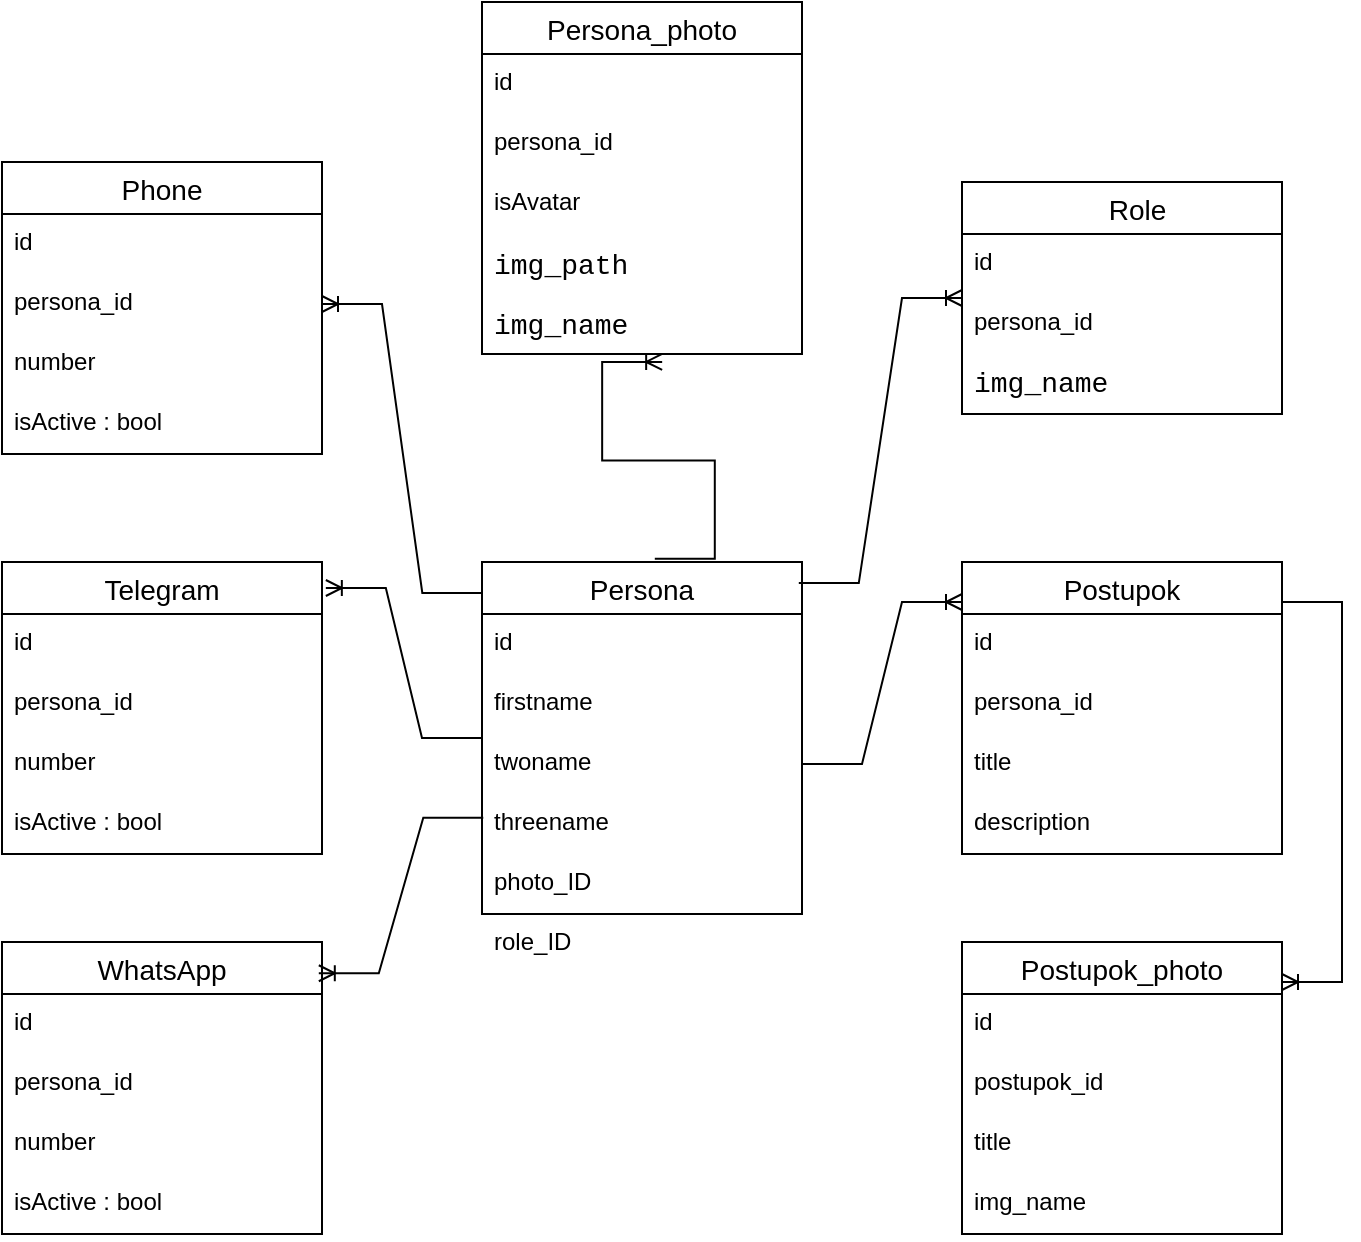<mxfile version="26.0.12">
  <diagram name="Страница — 1" id="rqFjwhLLgfaCHRc58nPT">
    <mxGraphModel dx="1430" dy="786" grid="1" gridSize="10" guides="1" tooltips="1" connect="1" arrows="1" fold="1" page="1" pageScale="1" pageWidth="827" pageHeight="1169" math="0" shadow="0">
      <root>
        <mxCell id="0" />
        <mxCell id="1" parent="0" />
        <mxCell id="tAubuktEaqvOWZdJDnBI-15" value="Persona" style="swimlane;fontStyle=0;childLayout=stackLayout;horizontal=1;startSize=26;horizontalStack=0;resizeParent=1;resizeParentMax=0;resizeLast=0;collapsible=1;marginBottom=0;align=center;fontSize=14;" parent="1" vertex="1">
          <mxGeometry x="320" y="320" width="160" height="176" as="geometry" />
        </mxCell>
        <mxCell id="tAubuktEaqvOWZdJDnBI-16" value="id" style="text;strokeColor=none;fillColor=none;spacingLeft=4;spacingRight=4;overflow=hidden;rotatable=0;points=[[0,0.5],[1,0.5]];portConstraint=eastwest;fontSize=12;whiteSpace=wrap;html=1;" parent="tAubuktEaqvOWZdJDnBI-15" vertex="1">
          <mxGeometry y="26" width="160" height="30" as="geometry" />
        </mxCell>
        <mxCell id="2F8qlgijwa2bp6TupC8a-22" value="firstname" style="text;strokeColor=none;fillColor=none;spacingLeft=4;spacingRight=4;overflow=hidden;rotatable=0;points=[[0,0.5],[1,0.5]];portConstraint=eastwest;fontSize=12;whiteSpace=wrap;html=1;" parent="tAubuktEaqvOWZdJDnBI-15" vertex="1">
          <mxGeometry y="56" width="160" height="30" as="geometry" />
        </mxCell>
        <mxCell id="2F8qlgijwa2bp6TupC8a-25" value="twoname" style="text;strokeColor=none;fillColor=none;spacingLeft=4;spacingRight=4;overflow=hidden;rotatable=0;points=[[0,0.5],[1,0.5]];portConstraint=eastwest;fontSize=12;whiteSpace=wrap;html=1;" parent="tAubuktEaqvOWZdJDnBI-15" vertex="1">
          <mxGeometry y="86" width="160" height="30" as="geometry" />
        </mxCell>
        <mxCell id="2F8qlgijwa2bp6TupC8a-27" value="three&lt;span style=&quot;background-color: transparent; color: light-dark(rgb(0, 0, 0), rgb(255, 255, 255));&quot;&gt;name&lt;/span&gt;" style="text;strokeColor=none;fillColor=none;spacingLeft=4;spacingRight=4;overflow=hidden;rotatable=0;points=[[0,0.5],[1,0.5]];portConstraint=eastwest;fontSize=12;whiteSpace=wrap;html=1;" parent="tAubuktEaqvOWZdJDnBI-15" vertex="1">
          <mxGeometry y="116" width="160" height="30" as="geometry" />
        </mxCell>
        <mxCell id="G614HFBxaq0WE4ENSXS1-1" value="photo&lt;span style=&quot;background-color: transparent; color: light-dark(rgb(0, 0, 0), rgb(255, 255, 255));&quot;&gt;_&lt;/span&gt;&lt;span style=&quot;background-color: transparent; color: light-dark(rgb(0, 0, 0), rgb(255, 255, 255));&quot;&gt;ID&lt;/span&gt;" style="text;strokeColor=none;fillColor=none;spacingLeft=4;spacingRight=4;overflow=hidden;rotatable=0;points=[[0,0.5],[1,0.5]];portConstraint=eastwest;fontSize=12;whiteSpace=wrap;html=1;" parent="tAubuktEaqvOWZdJDnBI-15" vertex="1">
          <mxGeometry y="146" width="160" height="30" as="geometry" />
        </mxCell>
        <mxCell id="v8wSYPPaBEP68lF0clJw-2" value="Phone" style="swimlane;fontStyle=0;childLayout=stackLayout;horizontal=1;startSize=26;horizontalStack=0;resizeParent=1;resizeParentMax=0;resizeLast=0;collapsible=1;marginBottom=0;align=center;fontSize=14;" parent="1" vertex="1">
          <mxGeometry x="80" y="120" width="160" height="146" as="geometry" />
        </mxCell>
        <mxCell id="v8wSYPPaBEP68lF0clJw-3" value="id" style="text;strokeColor=none;fillColor=none;spacingLeft=4;spacingRight=4;overflow=hidden;rotatable=0;points=[[0,0.5],[1,0.5]];portConstraint=eastwest;fontSize=12;whiteSpace=wrap;html=1;rounded=0;" parent="v8wSYPPaBEP68lF0clJw-2" vertex="1">
          <mxGeometry y="26" width="160" height="30" as="geometry" />
        </mxCell>
        <mxCell id="v8wSYPPaBEP68lF0clJw-4" value="persona_id" style="text;strokeColor=none;fillColor=none;spacingLeft=4;spacingRight=4;overflow=hidden;rotatable=0;points=[[0,0.5],[1,0.5]];portConstraint=eastwest;fontSize=12;whiteSpace=wrap;html=1;" parent="v8wSYPPaBEP68lF0clJw-2" vertex="1">
          <mxGeometry y="56" width="160" height="30" as="geometry" />
        </mxCell>
        <mxCell id="v8wSYPPaBEP68lF0clJw-5" value="number" style="text;strokeColor=none;fillColor=none;spacingLeft=4;spacingRight=4;overflow=hidden;rotatable=0;points=[[0,0.5],[1,0.5]];portConstraint=eastwest;fontSize=12;whiteSpace=wrap;html=1;" parent="v8wSYPPaBEP68lF0clJw-2" vertex="1">
          <mxGeometry y="86" width="160" height="30" as="geometry" />
        </mxCell>
        <mxCell id="2F8qlgijwa2bp6TupC8a-3" value="isActive : bool" style="text;strokeColor=none;fillColor=none;spacingLeft=4;spacingRight=4;overflow=hidden;rotatable=0;points=[[0,0.5],[1,0.5]];portConstraint=eastwest;fontSize=12;whiteSpace=wrap;html=1;" parent="v8wSYPPaBEP68lF0clJw-2" vertex="1">
          <mxGeometry y="116" width="160" height="30" as="geometry" />
        </mxCell>
        <mxCell id="v8wSYPPaBEP68lF0clJw-8" value="WhatsApp" style="swimlane;fontStyle=0;childLayout=stackLayout;horizontal=1;startSize=26;horizontalStack=0;resizeParent=1;resizeParentMax=0;resizeLast=0;collapsible=1;marginBottom=0;align=center;fontSize=14;" parent="1" vertex="1">
          <mxGeometry x="80" y="510" width="160" height="146" as="geometry" />
        </mxCell>
        <mxCell id="v8wSYPPaBEP68lF0clJw-9" value="id" style="text;strokeColor=none;fillColor=none;spacingLeft=4;spacingRight=4;overflow=hidden;rotatable=0;points=[[0,0.5],[1,0.5]];portConstraint=eastwest;fontSize=12;whiteSpace=wrap;html=1;rounded=0;" parent="v8wSYPPaBEP68lF0clJw-8" vertex="1">
          <mxGeometry y="26" width="160" height="30" as="geometry" />
        </mxCell>
        <mxCell id="v8wSYPPaBEP68lF0clJw-10" value="persona_id" style="text;strokeColor=none;fillColor=none;spacingLeft=4;spacingRight=4;overflow=hidden;rotatable=0;points=[[0,0.5],[1,0.5]];portConstraint=eastwest;fontSize=12;whiteSpace=wrap;html=1;" parent="v8wSYPPaBEP68lF0clJw-8" vertex="1">
          <mxGeometry y="56" width="160" height="30" as="geometry" />
        </mxCell>
        <mxCell id="2F8qlgijwa2bp6TupC8a-1" value="number" style="text;strokeColor=none;fillColor=none;spacingLeft=4;spacingRight=4;overflow=hidden;rotatable=0;points=[[0,0.5],[1,0.5]];portConstraint=eastwest;fontSize=12;whiteSpace=wrap;html=1;" parent="v8wSYPPaBEP68lF0clJw-8" vertex="1">
          <mxGeometry y="86" width="160" height="30" as="geometry" />
        </mxCell>
        <mxCell id="v8wSYPPaBEP68lF0clJw-17" value="isActive : bool" style="text;strokeColor=none;fillColor=none;spacingLeft=4;spacingRight=4;overflow=hidden;rotatable=0;points=[[0,0.5],[1,0.5]];portConstraint=eastwest;fontSize=12;whiteSpace=wrap;html=1;" parent="v8wSYPPaBEP68lF0clJw-8" vertex="1">
          <mxGeometry y="116" width="160" height="30" as="geometry" />
        </mxCell>
        <mxCell id="v8wSYPPaBEP68lF0clJw-18" value="Telegram" style="swimlane;fontStyle=0;childLayout=stackLayout;horizontal=1;startSize=26;horizontalStack=0;resizeParent=1;resizeParentMax=0;resizeLast=0;collapsible=1;marginBottom=0;align=center;fontSize=14;" parent="1" vertex="1">
          <mxGeometry x="80" y="320" width="160" height="146" as="geometry" />
        </mxCell>
        <mxCell id="v8wSYPPaBEP68lF0clJw-19" value="id" style="text;strokeColor=none;fillColor=none;spacingLeft=4;spacingRight=4;overflow=hidden;rotatable=0;points=[[0,0.5],[1,0.5]];portConstraint=eastwest;fontSize=12;whiteSpace=wrap;html=1;rounded=0;" parent="v8wSYPPaBEP68lF0clJw-18" vertex="1">
          <mxGeometry y="26" width="160" height="30" as="geometry" />
        </mxCell>
        <mxCell id="v8wSYPPaBEP68lF0clJw-20" value="persona_id" style="text;strokeColor=none;fillColor=none;spacingLeft=4;spacingRight=4;overflow=hidden;rotatable=0;points=[[0,0.5],[1,0.5]];portConstraint=eastwest;fontSize=12;whiteSpace=wrap;html=1;" parent="v8wSYPPaBEP68lF0clJw-18" vertex="1">
          <mxGeometry y="56" width="160" height="30" as="geometry" />
        </mxCell>
        <mxCell id="v8wSYPPaBEP68lF0clJw-21" value="number" style="text;strokeColor=none;fillColor=none;spacingLeft=4;spacingRight=4;overflow=hidden;rotatable=0;points=[[0,0.5],[1,0.5]];portConstraint=eastwest;fontSize=12;whiteSpace=wrap;html=1;" parent="v8wSYPPaBEP68lF0clJw-18" vertex="1">
          <mxGeometry y="86" width="160" height="30" as="geometry" />
        </mxCell>
        <mxCell id="2F8qlgijwa2bp6TupC8a-2" value="isActive : bool" style="text;strokeColor=none;fillColor=none;spacingLeft=4;spacingRight=4;overflow=hidden;rotatable=0;points=[[0,0.5],[1,0.5]];portConstraint=eastwest;fontSize=12;whiteSpace=wrap;html=1;" parent="v8wSYPPaBEP68lF0clJw-18" vertex="1">
          <mxGeometry y="116" width="160" height="30" as="geometry" />
        </mxCell>
        <mxCell id="v8wSYPPaBEP68lF0clJw-24" value="Persona_photo" style="swimlane;fontStyle=0;childLayout=stackLayout;horizontal=1;startSize=26;horizontalStack=0;resizeParent=1;resizeParentMax=0;resizeLast=0;collapsible=1;marginBottom=0;align=center;fontSize=14;" parent="1" vertex="1">
          <mxGeometry x="320" y="40" width="160" height="176" as="geometry" />
        </mxCell>
        <mxCell id="v8wSYPPaBEP68lF0clJw-25" value="id" style="text;strokeColor=none;fillColor=none;spacingLeft=4;spacingRight=4;overflow=hidden;rotatable=0;points=[[0,0.5],[1,0.5]];portConstraint=eastwest;fontSize=12;whiteSpace=wrap;html=1;rounded=0;" parent="v8wSYPPaBEP68lF0clJw-24" vertex="1">
          <mxGeometry y="26" width="160" height="30" as="geometry" />
        </mxCell>
        <mxCell id="v8wSYPPaBEP68lF0clJw-26" value="persona_id" style="text;strokeColor=none;fillColor=none;spacingLeft=4;spacingRight=4;overflow=hidden;rotatable=0;points=[[0,0.5],[1,0.5]];portConstraint=eastwest;fontSize=12;whiteSpace=wrap;html=1;" parent="v8wSYPPaBEP68lF0clJw-24" vertex="1">
          <mxGeometry y="56" width="160" height="30" as="geometry" />
        </mxCell>
        <mxCell id="2F8qlgijwa2bp6TupC8a-24" value="isAvatar" style="text;strokeColor=none;fillColor=none;spacingLeft=4;spacingRight=4;overflow=hidden;rotatable=0;points=[[0,0.5],[1,0.5]];portConstraint=eastwest;fontSize=12;whiteSpace=wrap;html=1;" parent="v8wSYPPaBEP68lF0clJw-24" vertex="1">
          <mxGeometry y="86" width="160" height="30" as="geometry" />
        </mxCell>
        <mxCell id="G614HFBxaq0WE4ENSXS1-3" value="&lt;div style=&quot;font-family: Consolas, &amp;quot;Courier New&amp;quot;, monospace; font-size: 14px; line-height: 19px; white-space: pre;&quot;&gt;img_path&lt;/div&gt;" style="text;strokeColor=none;fillColor=none;spacingLeft=4;spacingRight=4;overflow=hidden;rotatable=0;points=[[0,0.5],[1,0.5]];portConstraint=eastwest;fontSize=12;whiteSpace=wrap;html=1;labelBackgroundColor=default;fontColor=#000000;" parent="v8wSYPPaBEP68lF0clJw-24" vertex="1">
          <mxGeometry y="116" width="160" height="30" as="geometry" />
        </mxCell>
        <mxCell id="v8wSYPPaBEP68lF0clJw-27" value="&lt;div style=&quot;font-family: Consolas, &amp;quot;Courier New&amp;quot;, monospace; font-size: 14px; line-height: 19px; white-space: pre;&quot;&gt;img_name&lt;/div&gt;" style="text;strokeColor=none;fillColor=none;spacingLeft=4;spacingRight=4;overflow=hidden;rotatable=0;points=[[0,0.5],[1,0.5]];portConstraint=eastwest;fontSize=12;whiteSpace=wrap;html=1;labelBackgroundColor=default;fontColor=#000000;" parent="v8wSYPPaBEP68lF0clJw-24" vertex="1">
          <mxGeometry y="146" width="160" height="30" as="geometry" />
        </mxCell>
        <mxCell id="v8wSYPPaBEP68lF0clJw-29" value="" style="edgeStyle=entityRelationEdgeStyle;fontSize=12;html=1;endArrow=ERoneToMany;rounded=0;entryX=0.563;entryY=1.133;entryDx=0;entryDy=0;exitX=0.54;exitY=-0.009;exitDx=0;exitDy=0;exitPerimeter=0;entryPerimeter=0;" parent="1" source="tAubuktEaqvOWZdJDnBI-15" target="v8wSYPPaBEP68lF0clJw-27" edge="1">
          <mxGeometry width="100" height="100" relative="1" as="geometry">
            <mxPoint x="400" y="556" as="sourcePoint" />
            <mxPoint x="500" y="456" as="targetPoint" />
          </mxGeometry>
        </mxCell>
        <mxCell id="2F8qlgijwa2bp6TupC8a-4" value="Postupok" style="swimlane;fontStyle=0;childLayout=stackLayout;horizontal=1;startSize=26;horizontalStack=0;resizeParent=1;resizeParentMax=0;resizeLast=0;collapsible=1;marginBottom=0;align=center;fontSize=14;" parent="1" vertex="1">
          <mxGeometry x="560" y="320" width="160" height="146" as="geometry" />
        </mxCell>
        <mxCell id="2F8qlgijwa2bp6TupC8a-5" value="id" style="text;strokeColor=none;fillColor=none;spacingLeft=4;spacingRight=4;overflow=hidden;rotatable=0;points=[[0,0.5],[1,0.5]];portConstraint=eastwest;fontSize=12;whiteSpace=wrap;html=1;rounded=0;" parent="2F8qlgijwa2bp6TupC8a-4" vertex="1">
          <mxGeometry y="26" width="160" height="30" as="geometry" />
        </mxCell>
        <mxCell id="2F8qlgijwa2bp6TupC8a-15" value="persona_id" style="text;strokeColor=none;fillColor=none;spacingLeft=4;spacingRight=4;overflow=hidden;rotatable=0;points=[[0,0.5],[1,0.5]];portConstraint=eastwest;fontSize=12;whiteSpace=wrap;html=1;" parent="2F8qlgijwa2bp6TupC8a-4" vertex="1">
          <mxGeometry y="56" width="160" height="30" as="geometry" />
        </mxCell>
        <mxCell id="2F8qlgijwa2bp6TupC8a-14" value="title" style="text;strokeColor=none;fillColor=none;spacingLeft=4;spacingRight=4;overflow=hidden;rotatable=0;points=[[0,0.5],[1,0.5]];portConstraint=eastwest;fontSize=12;whiteSpace=wrap;html=1;" parent="2F8qlgijwa2bp6TupC8a-4" vertex="1">
          <mxGeometry y="86" width="160" height="30" as="geometry" />
        </mxCell>
        <mxCell id="2F8qlgijwa2bp6TupC8a-6" value="description" style="text;strokeColor=none;fillColor=none;spacingLeft=4;spacingRight=4;overflow=hidden;rotatable=0;points=[[0,0.5],[1,0.5]];portConstraint=eastwest;fontSize=12;whiteSpace=wrap;html=1;" parent="2F8qlgijwa2bp6TupC8a-4" vertex="1">
          <mxGeometry y="116" width="160" height="30" as="geometry" />
        </mxCell>
        <mxCell id="2F8qlgijwa2bp6TupC8a-8" value="    Role" style="swimlane;fontStyle=0;childLayout=stackLayout;horizontal=1;startSize=26;horizontalStack=0;resizeParent=1;resizeParentMax=0;resizeLast=0;collapsible=1;marginBottom=0;align=center;fontSize=14;" parent="1" vertex="1">
          <mxGeometry x="560" y="130" width="160" height="116" as="geometry" />
        </mxCell>
        <mxCell id="2F8qlgijwa2bp6TupC8a-9" value="id" style="text;strokeColor=none;fillColor=none;spacingLeft=4;spacingRight=4;overflow=hidden;rotatable=0;points=[[0,0.5],[1,0.5]];portConstraint=eastwest;fontSize=12;whiteSpace=wrap;html=1;rounded=0;" parent="2F8qlgijwa2bp6TupC8a-8" vertex="1">
          <mxGeometry y="26" width="160" height="30" as="geometry" />
        </mxCell>
        <mxCell id="2F8qlgijwa2bp6TupC8a-10" value="persona_id" style="text;strokeColor=none;fillColor=none;spacingLeft=4;spacingRight=4;overflow=hidden;rotatable=0;points=[[0,0.5],[1,0.5]];portConstraint=eastwest;fontSize=12;whiteSpace=wrap;html=1;" parent="2F8qlgijwa2bp6TupC8a-8" vertex="1">
          <mxGeometry y="56" width="160" height="30" as="geometry" />
        </mxCell>
        <mxCell id="2F8qlgijwa2bp6TupC8a-11" value="&lt;span style=&quot;font-family: Consolas, &amp;quot;Courier New&amp;quot;, monospace; font-size: 14px; white-space: pre; background-color: rgb(255, 255, 255);&quot;&gt;img_name&lt;/span&gt;" style="text;strokeColor=none;fillColor=none;spacingLeft=4;spacingRight=4;overflow=hidden;rotatable=0;points=[[0,0.5],[1,0.5]];portConstraint=eastwest;fontSize=12;whiteSpace=wrap;html=1;" parent="2F8qlgijwa2bp6TupC8a-8" vertex="1">
          <mxGeometry y="86" width="160" height="30" as="geometry" />
        </mxCell>
        <mxCell id="2F8qlgijwa2bp6TupC8a-16" value="Postupok_photo" style="swimlane;fontStyle=0;childLayout=stackLayout;horizontal=1;startSize=26;horizontalStack=0;resizeParent=1;resizeParentMax=0;resizeLast=0;collapsible=1;marginBottom=0;align=center;fontSize=14;" parent="1" vertex="1">
          <mxGeometry x="560" y="510" width="160" height="146" as="geometry" />
        </mxCell>
        <mxCell id="2F8qlgijwa2bp6TupC8a-17" value="id" style="text;strokeColor=none;fillColor=none;spacingLeft=4;spacingRight=4;overflow=hidden;rotatable=0;points=[[0,0.5],[1,0.5]];portConstraint=eastwest;fontSize=12;whiteSpace=wrap;html=1;rounded=0;" parent="2F8qlgijwa2bp6TupC8a-16" vertex="1">
          <mxGeometry y="26" width="160" height="30" as="geometry" />
        </mxCell>
        <mxCell id="2F8qlgijwa2bp6TupC8a-18" value="postupok_id" style="text;strokeColor=none;fillColor=none;spacingLeft=4;spacingRight=4;overflow=hidden;rotatable=0;points=[[0,0.5],[1,0.5]];portConstraint=eastwest;fontSize=12;whiteSpace=wrap;html=1;" parent="2F8qlgijwa2bp6TupC8a-16" vertex="1">
          <mxGeometry y="56" width="160" height="30" as="geometry" />
        </mxCell>
        <mxCell id="2F8qlgijwa2bp6TupC8a-19" value="title" style="text;strokeColor=none;fillColor=none;spacingLeft=4;spacingRight=4;overflow=hidden;rotatable=0;points=[[0,0.5],[1,0.5]];portConstraint=eastwest;fontSize=12;whiteSpace=wrap;html=1;" parent="2F8qlgijwa2bp6TupC8a-16" vertex="1">
          <mxGeometry y="86" width="160" height="30" as="geometry" />
        </mxCell>
        <mxCell id="2F8qlgijwa2bp6TupC8a-20" value="&lt;font&gt;img_name&lt;/font&gt;" style="text;strokeColor=none;fillColor=none;spacingLeft=4;spacingRight=4;overflow=hidden;rotatable=0;points=[[0,0.5],[1,0.5]];portConstraint=eastwest;fontSize=12;whiteSpace=wrap;html=1;fontColor=#000000;" parent="2F8qlgijwa2bp6TupC8a-16" vertex="1">
          <mxGeometry y="116" width="160" height="30" as="geometry" />
        </mxCell>
        <mxCell id="2F8qlgijwa2bp6TupC8a-21" value="" style="edgeStyle=entityRelationEdgeStyle;fontSize=12;html=1;endArrow=ERoneToMany;rounded=0;entryX=1;entryY=0.137;entryDx=0;entryDy=0;entryPerimeter=0;exitX=1;exitY=0.137;exitDx=0;exitDy=0;exitPerimeter=0;" parent="1" source="2F8qlgijwa2bp6TupC8a-4" target="2F8qlgijwa2bp6TupC8a-16" edge="1">
          <mxGeometry width="100" height="100" relative="1" as="geometry">
            <mxPoint x="730" y="580" as="sourcePoint" />
            <mxPoint x="410" y="620" as="targetPoint" />
            <Array as="points">
              <mxPoint x="520" y="580" />
              <mxPoint x="480" y="578" />
              <mxPoint x="410" y="590" />
            </Array>
          </mxGeometry>
        </mxCell>
        <mxCell id="2F8qlgijwa2bp6TupC8a-33" value="" style="edgeStyle=entityRelationEdgeStyle;fontSize=12;html=1;endArrow=ERoneToMany;rounded=0;entryX=1;entryY=0.5;entryDx=0;entryDy=0;exitX=0.001;exitY=0.088;exitDx=0;exitDy=0;exitPerimeter=0;" parent="1" source="tAubuktEaqvOWZdJDnBI-15" target="v8wSYPPaBEP68lF0clJw-4" edge="1">
          <mxGeometry width="100" height="100" relative="1" as="geometry">
            <mxPoint x="230" y="390" as="sourcePoint" />
            <mxPoint x="330" y="290" as="targetPoint" />
          </mxGeometry>
        </mxCell>
        <mxCell id="2F8qlgijwa2bp6TupC8a-34" value="" style="edgeStyle=entityRelationEdgeStyle;fontSize=12;html=1;endArrow=ERoneToMany;rounded=0;entryX=1.012;entryY=0.089;entryDx=0;entryDy=0;entryPerimeter=0;" parent="1" source="tAubuktEaqvOWZdJDnBI-15" target="v8wSYPPaBEP68lF0clJw-18" edge="1">
          <mxGeometry width="100" height="100" relative="1" as="geometry">
            <mxPoint x="310" y="510" as="sourcePoint" />
            <mxPoint x="230" y="363" as="targetPoint" />
          </mxGeometry>
        </mxCell>
        <mxCell id="2F8qlgijwa2bp6TupC8a-35" value="" style="edgeStyle=entityRelationEdgeStyle;fontSize=12;html=1;endArrow=ERoneToMany;rounded=0;entryX=0.99;entryY=0.107;entryDx=0;entryDy=0;exitX=0.004;exitY=0.395;exitDx=0;exitDy=0;exitPerimeter=0;entryPerimeter=0;" parent="1" source="2F8qlgijwa2bp6TupC8a-27" target="v8wSYPPaBEP68lF0clJw-8" edge="1">
          <mxGeometry width="100" height="100" relative="1" as="geometry">
            <mxPoint x="340" y="358" as="sourcePoint" />
            <mxPoint x="260" y="211" as="targetPoint" />
          </mxGeometry>
        </mxCell>
        <mxCell id="2F8qlgijwa2bp6TupC8a-36" value="" style="edgeStyle=entityRelationEdgeStyle;fontSize=12;html=1;endArrow=ERoneToMany;rounded=0;exitX=0.99;exitY=0.06;exitDx=0;exitDy=0;exitPerimeter=0;" parent="1" source="tAubuktEaqvOWZdJDnBI-15" target="2F8qlgijwa2bp6TupC8a-8" edge="1">
          <mxGeometry width="100" height="100" relative="1" as="geometry">
            <mxPoint x="350" y="368" as="sourcePoint" />
            <mxPoint x="270" y="221" as="targetPoint" />
          </mxGeometry>
        </mxCell>
        <mxCell id="2F8qlgijwa2bp6TupC8a-37" value="" style="edgeStyle=entityRelationEdgeStyle;fontSize=12;html=1;endArrow=ERoneToMany;rounded=0;entryX=0;entryY=0.137;entryDx=0;entryDy=0;exitX=1;exitY=0.5;exitDx=0;exitDy=0;entryPerimeter=0;" parent="1" source="2F8qlgijwa2bp6TupC8a-25" target="2F8qlgijwa2bp6TupC8a-4" edge="1">
          <mxGeometry width="100" height="100" relative="1" as="geometry">
            <mxPoint x="360" y="378" as="sourcePoint" />
            <mxPoint x="280" y="231" as="targetPoint" />
          </mxGeometry>
        </mxCell>
        <mxCell id="G614HFBxaq0WE4ENSXS1-2" value="role_&lt;span style=&quot;background-color: transparent; color: light-dark(rgb(0, 0, 0), rgb(255, 255, 255));&quot;&gt;ID&lt;/span&gt;" style="text;strokeColor=none;fillColor=none;spacingLeft=4;spacingRight=4;overflow=hidden;rotatable=0;points=[[0,0.5],[1,0.5]];portConstraint=eastwest;fontSize=12;whiteSpace=wrap;html=1;" parent="1" vertex="1">
          <mxGeometry x="320" y="496" width="160" height="30" as="geometry" />
        </mxCell>
      </root>
    </mxGraphModel>
  </diagram>
</mxfile>
